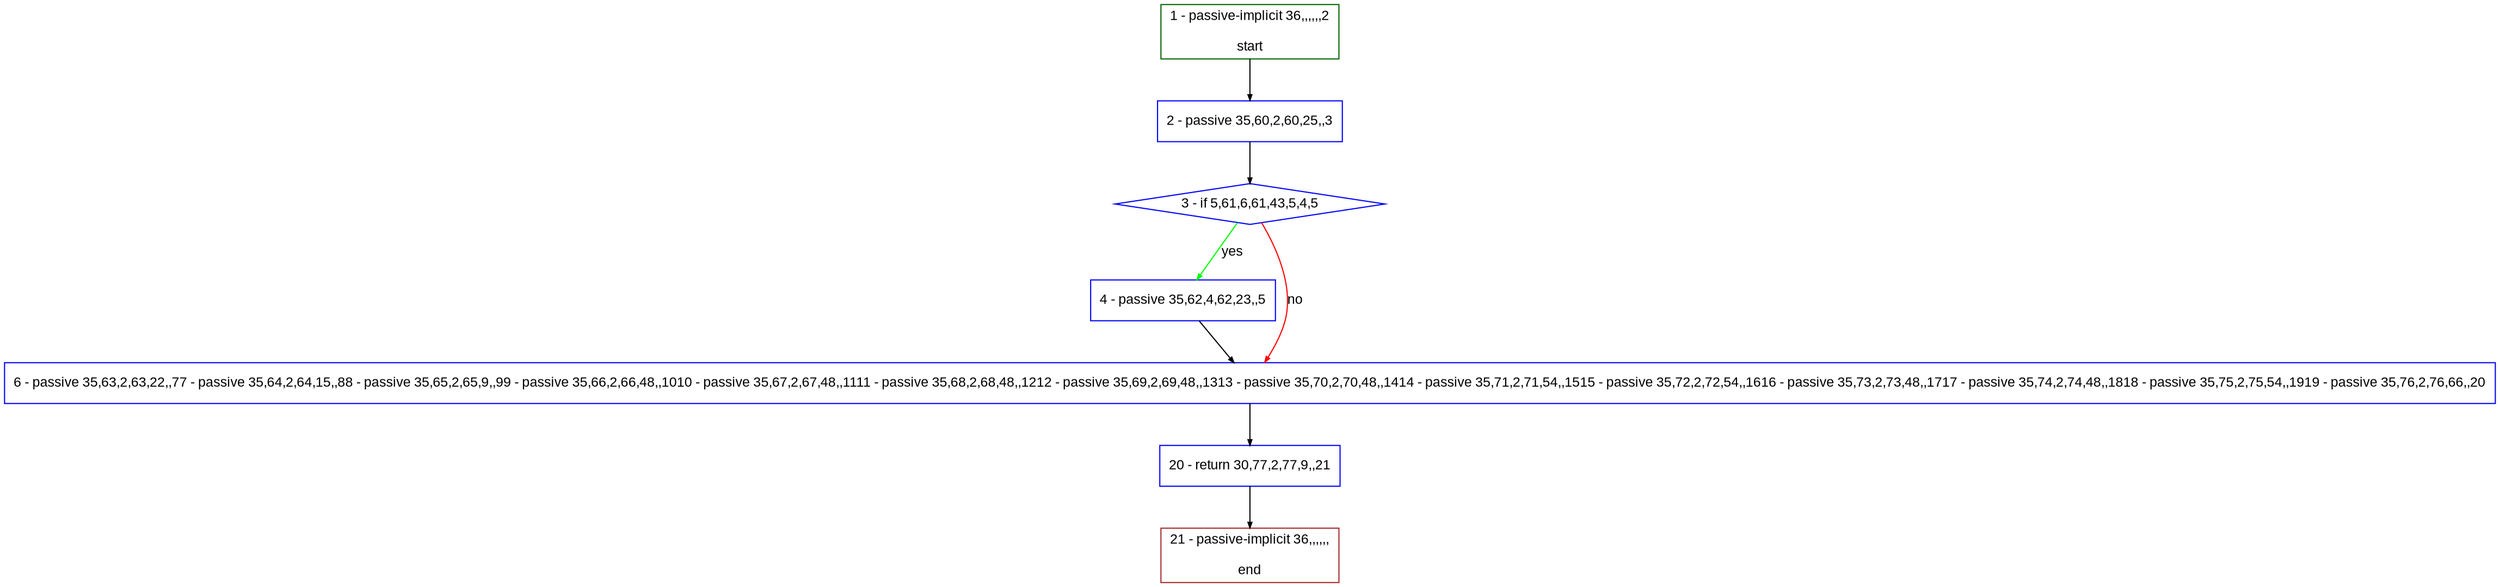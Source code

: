 digraph "" {
  graph [pack="true", label="", fontsize="12", packmode="clust", fontname="Arial", fillcolor="#FFFFCC", bgcolor="white", style="rounded,filled", compound="true"];
  node [node_initialized="no", label="", color="grey", fontsize="12", fillcolor="white", fontname="Arial", style="filled", shape="rectangle", compound="true", fixedsize="false"];
  edge [fontcolor="black", arrowhead="normal", arrowtail="none", arrowsize="0.5", ltail="", label="", color="black", fontsize="12", lhead="", fontname="Arial", dir="forward", compound="true"];
  __N1 [label="2 - passive 35,60,2,60,25,,3", color="#0000ff", fillcolor="#ffffff", style="filled", shape="box"];
  __N2 [label="1 - passive-implicit 36,,,,,,2\n\nstart", color="#006400", fillcolor="#ffffff", style="filled", shape="box"];
  __N3 [label="3 - if 5,61,6,61,43,5,4,5", color="#0000ff", fillcolor="#ffffff", style="filled", shape="diamond"];
  __N4 [label="4 - passive 35,62,4,62,23,,5", color="#0000ff", fillcolor="#ffffff", style="filled", shape="box"];
  __N5 [label="6 - passive 35,63,2,63,22,,77 - passive 35,64,2,64,15,,88 - passive 35,65,2,65,9,,99 - passive 35,66,2,66,48,,1010 - passive 35,67,2,67,48,,1111 - passive 35,68,2,68,48,,1212 - passive 35,69,2,69,48,,1313 - passive 35,70,2,70,48,,1414 - passive 35,71,2,71,54,,1515 - passive 35,72,2,72,54,,1616 - passive 35,73,2,73,48,,1717 - passive 35,74,2,74,48,,1818 - passive 35,75,2,75,54,,1919 - passive 35,76,2,76,66,,20", color="#0000ff", fillcolor="#ffffff", style="filled", shape="box"];
  __N6 [label="20 - return 30,77,2,77,9,,21", color="#0000ff", fillcolor="#ffffff", style="filled", shape="box"];
  __N7 [label="21 - passive-implicit 36,,,,,,\n\nend", color="#a52a2a", fillcolor="#ffffff", style="filled", shape="box"];
  __N2 -> __N1 [arrowhead="normal", arrowtail="none", color="#000000", label="", dir="forward"];
  __N1 -> __N3 [arrowhead="normal", arrowtail="none", color="#000000", label="", dir="forward"];
  __N3 -> __N4 [arrowhead="normal", arrowtail="none", color="#00ff00", label="yes", dir="forward"];
  __N3 -> __N5 [arrowhead="normal", arrowtail="none", color="#ff0000", label="no", dir="forward"];
  __N4 -> __N5 [arrowhead="normal", arrowtail="none", color="#000000", label="", dir="forward"];
  __N5 -> __N6 [arrowhead="normal", arrowtail="none", color="#000000", label="", dir="forward"];
  __N6 -> __N7 [arrowhead="normal", arrowtail="none", color="#000000", label="", dir="forward"];
}
